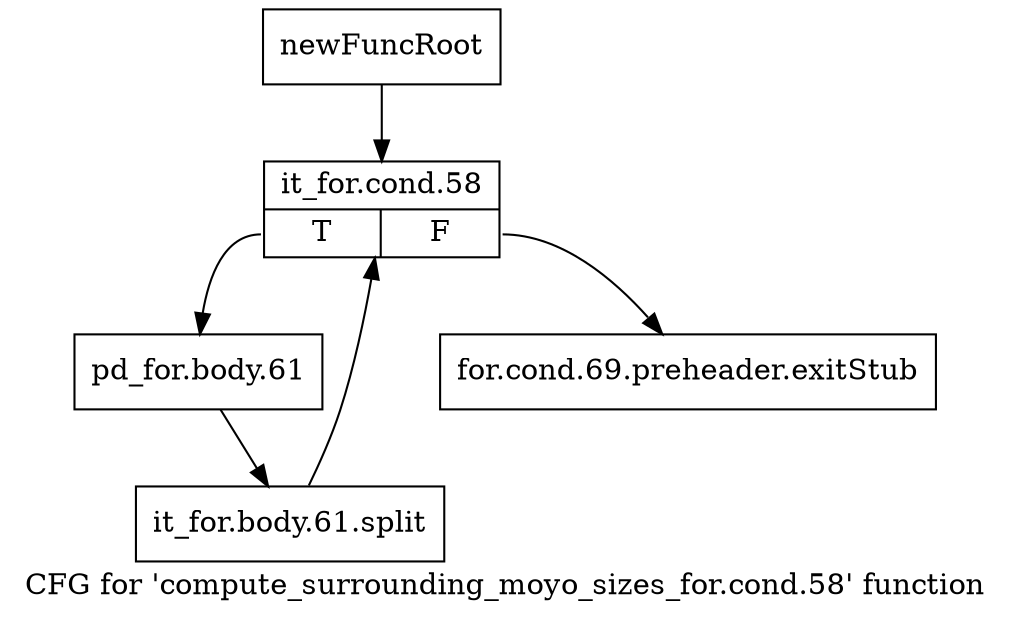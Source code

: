 digraph "CFG for 'compute_surrounding_moyo_sizes_for.cond.58' function" {
	label="CFG for 'compute_surrounding_moyo_sizes_for.cond.58' function";

	Node0x3f98b80 [shape=record,label="{newFuncRoot}"];
	Node0x3f98b80 -> Node0x3fa0300;
	Node0x3fa02b0 [shape=record,label="{for.cond.69.preheader.exitStub}"];
	Node0x3fa0300 [shape=record,label="{it_for.cond.58|{<s0>T|<s1>F}}"];
	Node0x3fa0300:s0 -> Node0x3fa0350;
	Node0x3fa0300:s1 -> Node0x3fa02b0;
	Node0x3fa0350 [shape=record,label="{pd_for.body.61}"];
	Node0x3fa0350 -> Node0x4c372b0;
	Node0x4c372b0 [shape=record,label="{it_for.body.61.split}"];
	Node0x4c372b0 -> Node0x3fa0300;
}

